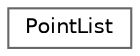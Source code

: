 digraph "Graphical Class Hierarchy"
{
 // LATEX_PDF_SIZE
  bgcolor="transparent";
  edge [fontname=Helvetica,fontsize=10,labelfontname=Helvetica,labelfontsize=10];
  node [fontname=Helvetica,fontsize=10,shape=box,height=0.2,width=0.4];
  rankdir="LR";
  Node0 [id="Node000000",label="PointList",height=0.2,width=0.4,color="grey40", fillcolor="white", style="filled",URL="$struct_point_list.html",tooltip="link list for points, uses the linking pointers within the Point type unlike Kist"];
}
